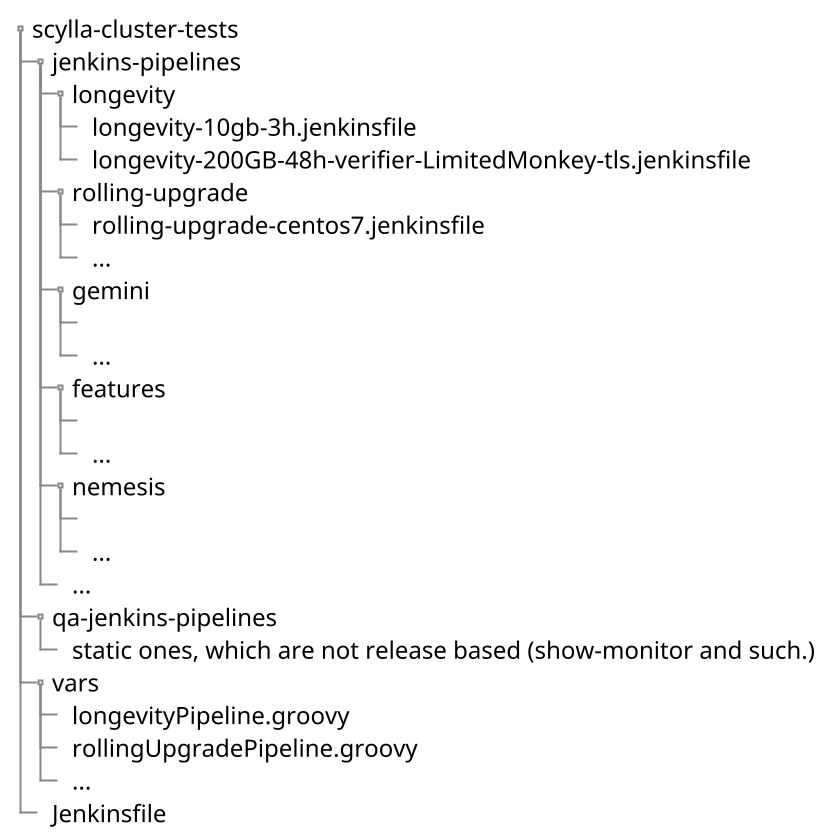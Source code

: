 @startuml
salt
{
scale 2
{T
 + scylla-cluster-tests
 ++ jenkins-pipelines
 +++ longevity
 ++++ longevity-10gb-3h.jenkinsfile
 ++++ longevity-200GB-48h-verifier-LimitedMonkey-tls.jenkinsfile
 +++ rolling-upgrade
 ++++ rolling-upgrade-centos7.jenkinsfile
 ++++ ...
 +++ gemini
 ++++
 ++++ ...
 +++ features
 ++++
 ++++ ...
 +++ nemesis
 ++++
 ++++ ...
 +++ ...
 ++ qa-jenkins-pipelines
 +++ static ones, which are not release based (show-monitor and such.)
 ++ vars
 +++ longevityPipeline.groovy
 +++ rollingUpgradePipeline.groovy
 +++ ...
 ++ Jenkinsfile
}
}
@enduml
